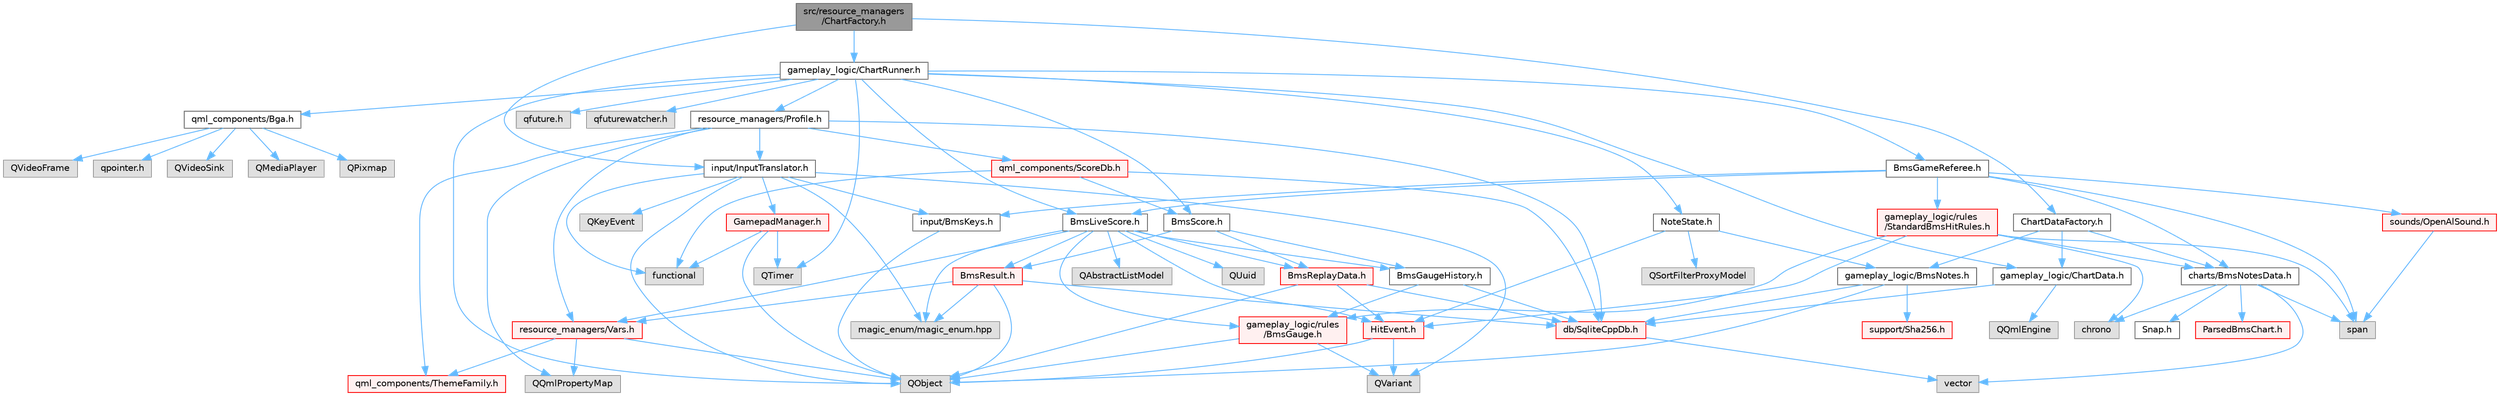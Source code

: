 digraph "src/resource_managers/ChartFactory.h"
{
 // LATEX_PDF_SIZE
  bgcolor="transparent";
  edge [fontname=Helvetica,fontsize=10,labelfontname=Helvetica,labelfontsize=10];
  node [fontname=Helvetica,fontsize=10,shape=box,height=0.2,width=0.4];
  Node1 [id="Node000001",label="src/resource_managers\l/ChartFactory.h",height=0.2,width=0.4,color="gray40", fillcolor="grey60", style="filled", fontcolor="black",tooltip=" "];
  Node1 -> Node2 [id="edge1_Node000001_Node000002",color="steelblue1",style="solid",tooltip=" "];
  Node2 [id="Node000002",label="ChartDataFactory.h",height=0.2,width=0.4,color="grey40", fillcolor="white", style="filled",URL="$ChartDataFactory_8h.html",tooltip=" "];
  Node2 -> Node3 [id="edge2_Node000002_Node000003",color="steelblue1",style="solid",tooltip=" "];
  Node3 [id="Node000003",label="gameplay_logic/ChartData.h",height=0.2,width=0.4,color="grey40", fillcolor="white", style="filled",URL="$ChartData_8h.html",tooltip=" "];
  Node3 -> Node4 [id="edge3_Node000003_Node000004",color="steelblue1",style="solid",tooltip=" "];
  Node4 [id="Node000004",label="QQmlEngine",height=0.2,width=0.4,color="grey60", fillcolor="#E0E0E0", style="filled",tooltip=" "];
  Node3 -> Node5 [id="edge4_Node000003_Node000005",color="steelblue1",style="solid",tooltip=" "];
  Node5 [id="Node000005",label="db/SqliteCppDb.h",height=0.2,width=0.4,color="red", fillcolor="#FFF0F0", style="filled",URL="$SqliteCppDb_8h.html",tooltip=" "];
  Node5 -> Node8 [id="edge5_Node000005_Node000008",color="steelblue1",style="solid",tooltip=" "];
  Node8 [id="Node000008",label="vector",height=0.2,width=0.4,color="grey60", fillcolor="#E0E0E0", style="filled",tooltip=" "];
  Node2 -> Node16 [id="edge6_Node000002_Node000016",color="steelblue1",style="solid",tooltip=" "];
  Node16 [id="Node000016",label="charts/BmsNotesData.h",height=0.2,width=0.4,color="grey40", fillcolor="white", style="filled",URL="$BmsNotesData_8h.html",tooltip=" "];
  Node16 -> Node8 [id="edge7_Node000016_Node000008",color="steelblue1",style="solid",tooltip=" "];
  Node16 -> Node17 [id="edge8_Node000016_Node000017",color="steelblue1",style="solid",tooltip=" "];
  Node17 [id="Node000017",label="chrono",height=0.2,width=0.4,color="grey60", fillcolor="#E0E0E0", style="filled",tooltip=" "];
  Node16 -> Node18 [id="edge9_Node000016_Node000018",color="steelblue1",style="solid",tooltip=" "];
  Node18 [id="Node000018",label="Snap.h",height=0.2,width=0.4,color="grey40", fillcolor="white", style="filled",URL="$Snap_8h.html",tooltip=" "];
  Node16 -> Node19 [id="edge10_Node000016_Node000019",color="steelblue1",style="solid",tooltip=" "];
  Node19 [id="Node000019",label="ParsedBmsChart.h",height=0.2,width=0.4,color="red", fillcolor="#FFF0F0", style="filled",URL="$ParsedBmsChart_8h.html",tooltip=" "];
  Node16 -> Node24 [id="edge11_Node000016_Node000024",color="steelblue1",style="solid",tooltip=" "];
  Node24 [id="Node000024",label="span",height=0.2,width=0.4,color="grey60", fillcolor="#E0E0E0", style="filled",tooltip=" "];
  Node2 -> Node25 [id="edge12_Node000002_Node000025",color="steelblue1",style="solid",tooltip=" "];
  Node25 [id="Node000025",label="gameplay_logic/BmsNotes.h",height=0.2,width=0.4,color="grey40", fillcolor="white", style="filled",URL="$BmsNotes_8h.html",tooltip=" "];
  Node25 -> Node26 [id="edge13_Node000025_Node000026",color="steelblue1",style="solid",tooltip=" "];
  Node26 [id="Node000026",label="QObject",height=0.2,width=0.4,color="grey60", fillcolor="#E0E0E0", style="filled",tooltip=" "];
  Node25 -> Node27 [id="edge14_Node000025_Node000027",color="steelblue1",style="solid",tooltip=" "];
  Node27 [id="Node000027",label="support/Sha256.h",height=0.2,width=0.4,color="red", fillcolor="#FFF0F0", style="filled",URL="$Sha256_8h.html",tooltip=" "];
  Node25 -> Node5 [id="edge15_Node000025_Node000005",color="steelblue1",style="solid",tooltip=" "];
  Node1 -> Node29 [id="edge16_Node000001_Node000029",color="steelblue1",style="solid",tooltip=" "];
  Node29 [id="Node000029",label="gameplay_logic/ChartRunner.h",height=0.2,width=0.4,color="grey40", fillcolor="white", style="filled",URL="$ChartRunner_8h.html",tooltip=" "];
  Node29 -> Node26 [id="edge17_Node000029_Node000026",color="steelblue1",style="solid",tooltip=" "];
  Node29 -> Node30 [id="edge18_Node000029_Node000030",color="steelblue1",style="solid",tooltip=" "];
  Node30 [id="Node000030",label="BmsGameReferee.h",height=0.2,width=0.4,color="grey40", fillcolor="white", style="filled",URL="$BmsGameReferee_8h.html",tooltip=" "];
  Node30 -> Node24 [id="edge19_Node000030_Node000024",color="steelblue1",style="solid",tooltip=" "];
  Node30 -> Node16 [id="edge20_Node000030_Node000016",color="steelblue1",style="solid",tooltip=" "];
  Node30 -> Node31 [id="edge21_Node000030_Node000031",color="steelblue1",style="solid",tooltip=" "];
  Node31 [id="Node000031",label="input/BmsKeys.h",height=0.2,width=0.4,color="grey40", fillcolor="white", style="filled",URL="$BmsKeys_8h.html",tooltip=" "];
  Node31 -> Node26 [id="edge22_Node000031_Node000026",color="steelblue1",style="solid",tooltip=" "];
  Node30 -> Node32 [id="edge23_Node000030_Node000032",color="steelblue1",style="solid",tooltip=" "];
  Node32 [id="Node000032",label="BmsLiveScore.h",height=0.2,width=0.4,color="grey40", fillcolor="white", style="filled",URL="$BmsLiveScore_8h.html",tooltip=" "];
  Node32 -> Node33 [id="edge24_Node000032_Node000033",color="steelblue1",style="solid",tooltip=" "];
  Node33 [id="Node000033",label="magic_enum/magic_enum.hpp",height=0.2,width=0.4,color="grey60", fillcolor="#E0E0E0", style="filled",tooltip=" "];
  Node32 -> Node34 [id="edge25_Node000032_Node000034",color="steelblue1",style="solid",tooltip=" "];
  Node34 [id="Node000034",label="gameplay_logic/rules\l/BmsGauge.h",height=0.2,width=0.4,color="red", fillcolor="#FFF0F0", style="filled",URL="$BmsGauge_8h.html",tooltip=" "];
  Node34 -> Node26 [id="edge26_Node000034_Node000026",color="steelblue1",style="solid",tooltip=" "];
  Node34 -> Node36 [id="edge27_Node000034_Node000036",color="steelblue1",style="solid",tooltip=" "];
  Node36 [id="Node000036",label="QVariant",height=0.2,width=0.4,color="grey60", fillcolor="#E0E0E0", style="filled",tooltip=" "];
  Node32 -> Node37 [id="edge28_Node000032_Node000037",color="steelblue1",style="solid",tooltip=" "];
  Node37 [id="Node000037",label="HitEvent.h",height=0.2,width=0.4,color="red", fillcolor="#FFF0F0", style="filled",URL="$HitEvent_8h.html",tooltip=" "];
  Node37 -> Node26 [id="edge29_Node000037_Node000026",color="steelblue1",style="solid",tooltip=" "];
  Node37 -> Node36 [id="edge30_Node000037_Node000036",color="steelblue1",style="solid",tooltip=" "];
  Node32 -> Node39 [id="edge31_Node000032_Node000039",color="steelblue1",style="solid",tooltip=" "];
  Node39 [id="Node000039",label="BmsResult.h",height=0.2,width=0.4,color="red", fillcolor="#FFF0F0", style="filled",URL="$BmsResult_8h.html",tooltip=" "];
  Node39 -> Node33 [id="edge32_Node000039_Node000033",color="steelblue1",style="solid",tooltip=" "];
  Node39 -> Node5 [id="edge33_Node000039_Node000005",color="steelblue1",style="solid",tooltip=" "];
  Node39 -> Node40 [id="edge34_Node000039_Node000040",color="steelblue1",style="solid",tooltip=" "];
  Node40 [id="Node000040",label="resource_managers/Vars.h",height=0.2,width=0.4,color="red", fillcolor="#FFF0F0", style="filled",URL="$Vars_8h.html",tooltip=" "];
  Node40 -> Node41 [id="edge35_Node000040_Node000041",color="steelblue1",style="solid",tooltip=" "];
  Node41 [id="Node000041",label="qml_components/ThemeFamily.h",height=0.2,width=0.4,color="red", fillcolor="#FFF0F0", style="filled",URL="$ThemeFamily_8h.html",tooltip=" "];
  Node40 -> Node26 [id="edge36_Node000040_Node000026",color="steelblue1",style="solid",tooltip=" "];
  Node40 -> Node44 [id="edge37_Node000040_Node000044",color="steelblue1",style="solid",tooltip=" "];
  Node44 [id="Node000044",label="QQmlPropertyMap",height=0.2,width=0.4,color="grey60", fillcolor="#E0E0E0", style="filled",tooltip=" "];
  Node39 -> Node26 [id="edge38_Node000039_Node000026",color="steelblue1",style="solid",tooltip=" "];
  Node32 -> Node49 [id="edge39_Node000032_Node000049",color="steelblue1",style="solid",tooltip=" "];
  Node49 [id="Node000049",label="BmsGaugeHistory.h",height=0.2,width=0.4,color="grey40", fillcolor="white", style="filled",URL="$BmsGaugeHistory_8h.html",tooltip=" "];
  Node49 -> Node5 [id="edge40_Node000049_Node000005",color="steelblue1",style="solid",tooltip=" "];
  Node49 -> Node34 [id="edge41_Node000049_Node000034",color="steelblue1",style="solid",tooltip=" "];
  Node32 -> Node50 [id="edge42_Node000032_Node000050",color="steelblue1",style="solid",tooltip=" "];
  Node50 [id="Node000050",label="BmsReplayData.h",height=0.2,width=0.4,color="red", fillcolor="#FFF0F0", style="filled",URL="$BmsReplayData_8h.html",tooltip=" "];
  Node50 -> Node37 [id="edge43_Node000050_Node000037",color="steelblue1",style="solid",tooltip=" "];
  Node50 -> Node5 [id="edge44_Node000050_Node000005",color="steelblue1",style="solid",tooltip=" "];
  Node50 -> Node26 [id="edge45_Node000050_Node000026",color="steelblue1",style="solid",tooltip=" "];
  Node32 -> Node40 [id="edge46_Node000032_Node000040",color="steelblue1",style="solid",tooltip=" "];
  Node32 -> Node53 [id="edge47_Node000032_Node000053",color="steelblue1",style="solid",tooltip=" "];
  Node53 [id="Node000053",label="QAbstractListModel",height=0.2,width=0.4,color="grey60", fillcolor="#E0E0E0", style="filled",tooltip=" "];
  Node32 -> Node54 [id="edge48_Node000032_Node000054",color="steelblue1",style="solid",tooltip=" "];
  Node54 [id="Node000054",label="QUuid",height=0.2,width=0.4,color="grey60", fillcolor="#E0E0E0", style="filled",tooltip=" "];
  Node30 -> Node55 [id="edge49_Node000030_Node000055",color="steelblue1",style="solid",tooltip=" "];
  Node55 [id="Node000055",label="gameplay_logic/rules\l/StandardBmsHitRules.h",height=0.2,width=0.4,color="red", fillcolor="#FFF0F0", style="filled",URL="$StandardBmsHitRules_8h.html",tooltip=" "];
  Node55 -> Node16 [id="edge50_Node000055_Node000016",color="steelblue1",style="solid",tooltip=" "];
  Node55 -> Node34 [id="edge51_Node000055_Node000034",color="steelblue1",style="solid",tooltip=" "];
  Node55 -> Node37 [id="edge52_Node000055_Node000037",color="steelblue1",style="solid",tooltip=" "];
  Node55 -> Node24 [id="edge53_Node000055_Node000024",color="steelblue1",style="solid",tooltip=" "];
  Node55 -> Node17 [id="edge54_Node000055_Node000017",color="steelblue1",style="solid",tooltip=" "];
  Node30 -> Node58 [id="edge55_Node000030_Node000058",color="steelblue1",style="solid",tooltip=" "];
  Node58 [id="Node000058",label="sounds/OpenAlSound.h",height=0.2,width=0.4,color="red", fillcolor="#FFF0F0", style="filled",URL="$OpenAlSound_8h.html",tooltip=" "];
  Node58 -> Node24 [id="edge56_Node000058_Node000024",color="steelblue1",style="solid",tooltip=" "];
  Node29 -> Node3 [id="edge57_Node000029_Node000003",color="steelblue1",style="solid",tooltip=" "];
  Node29 -> Node61 [id="edge58_Node000029_Node000061",color="steelblue1",style="solid",tooltip=" "];
  Node61 [id="Node000061",label="BmsScore.h",height=0.2,width=0.4,color="grey40", fillcolor="white", style="filled",URL="$BmsScore_8h.html",tooltip=" "];
  Node61 -> Node49 [id="edge59_Node000061_Node000049",color="steelblue1",style="solid",tooltip=" "];
  Node61 -> Node39 [id="edge60_Node000061_Node000039",color="steelblue1",style="solid",tooltip=" "];
  Node61 -> Node50 [id="edge61_Node000061_Node000050",color="steelblue1",style="solid",tooltip=" "];
  Node29 -> Node32 [id="edge62_Node000029_Node000032",color="steelblue1",style="solid",tooltip=" "];
  Node29 -> Node62 [id="edge63_Node000029_Node000062",color="steelblue1",style="solid",tooltip=" "];
  Node62 [id="Node000062",label="resource_managers/Profile.h",height=0.2,width=0.4,color="grey40", fillcolor="white", style="filled",URL="$Profile_8h.html",tooltip=" "];
  Node62 -> Node40 [id="edge64_Node000062_Node000040",color="steelblue1",style="solid",tooltip=" "];
  Node62 -> Node5 [id="edge65_Node000062_Node000005",color="steelblue1",style="solid",tooltip=" "];
  Node62 -> Node63 [id="edge66_Node000062_Node000063",color="steelblue1",style="solid",tooltip=" "];
  Node63 [id="Node000063",label="input/InputTranslator.h",height=0.2,width=0.4,color="grey40", fillcolor="white", style="filled",URL="$InputTranslator_8h.html",tooltip=" "];
  Node63 -> Node31 [id="edge67_Node000063_Node000031",color="steelblue1",style="solid",tooltip=" "];
  Node63 -> Node64 [id="edge68_Node000063_Node000064",color="steelblue1",style="solid",tooltip=" "];
  Node64 [id="Node000064",label="GamepadManager.h",height=0.2,width=0.4,color="red", fillcolor="#FFF0F0", style="filled",URL="$GamepadManager_8h.html",tooltip=" "];
  Node64 -> Node26 [id="edge69_Node000064_Node000026",color="steelblue1",style="solid",tooltip=" "];
  Node64 -> Node65 [id="edge70_Node000064_Node000065",color="steelblue1",style="solid",tooltip=" "];
  Node65 [id="Node000065",label="QTimer",height=0.2,width=0.4,color="grey60", fillcolor="#E0E0E0", style="filled",tooltip=" "];
  Node64 -> Node68 [id="edge71_Node000064_Node000068",color="steelblue1",style="solid",tooltip=" "];
  Node68 [id="Node000068",label="functional",height=0.2,width=0.4,color="grey60", fillcolor="#E0E0E0", style="filled",tooltip=" "];
  Node63 -> Node69 [id="edge72_Node000063_Node000069",color="steelblue1",style="solid",tooltip=" "];
  Node69 [id="Node000069",label="QKeyEvent",height=0.2,width=0.4,color="grey60", fillcolor="#E0E0E0", style="filled",tooltip=" "];
  Node63 -> Node26 [id="edge73_Node000063_Node000026",color="steelblue1",style="solid",tooltip=" "];
  Node63 -> Node36 [id="edge74_Node000063_Node000036",color="steelblue1",style="solid",tooltip=" "];
  Node63 -> Node33 [id="edge75_Node000063_Node000033",color="steelblue1",style="solid",tooltip=" "];
  Node63 -> Node68 [id="edge76_Node000063_Node000068",color="steelblue1",style="solid",tooltip=" "];
  Node62 -> Node70 [id="edge77_Node000062_Node000070",color="steelblue1",style="solid",tooltip=" "];
  Node70 [id="Node000070",label="qml_components/ScoreDb.h",height=0.2,width=0.4,color="red", fillcolor="#FFF0F0", style="filled",URL="$ScoreDb_8h.html",tooltip=" "];
  Node70 -> Node68 [id="edge78_Node000070_Node000068",color="steelblue1",style="solid",tooltip=" "];
  Node70 -> Node5 [id="edge79_Node000070_Node000005",color="steelblue1",style="solid",tooltip=" "];
  Node70 -> Node61 [id="edge80_Node000070_Node000061",color="steelblue1",style="solid",tooltip=" "];
  Node62 -> Node44 [id="edge81_Node000062_Node000044",color="steelblue1",style="solid",tooltip=" "];
  Node62 -> Node41 [id="edge82_Node000062_Node000041",color="steelblue1",style="solid",tooltip=" "];
  Node29 -> Node76 [id="edge83_Node000029_Node000076",color="steelblue1",style="solid",tooltip=" "];
  Node76 [id="Node000076",label="qml_components/Bga.h",height=0.2,width=0.4,color="grey40", fillcolor="white", style="filled",URL="$Bga_8h.html",tooltip=" "];
  Node76 -> Node77 [id="edge84_Node000076_Node000077",color="steelblue1",style="solid",tooltip=" "];
  Node77 [id="Node000077",label="QVideoSink",height=0.2,width=0.4,color="grey60", fillcolor="#E0E0E0", style="filled",tooltip=" "];
  Node76 -> Node78 [id="edge85_Node000076_Node000078",color="steelblue1",style="solid",tooltip=" "];
  Node78 [id="Node000078",label="QMediaPlayer",height=0.2,width=0.4,color="grey60", fillcolor="#E0E0E0", style="filled",tooltip=" "];
  Node76 -> Node79 [id="edge86_Node000076_Node000079",color="steelblue1",style="solid",tooltip=" "];
  Node79 [id="Node000079",label="QPixmap",height=0.2,width=0.4,color="grey60", fillcolor="#E0E0E0", style="filled",tooltip=" "];
  Node76 -> Node80 [id="edge87_Node000076_Node000080",color="steelblue1",style="solid",tooltip=" "];
  Node80 [id="Node000080",label="QVideoFrame",height=0.2,width=0.4,color="grey60", fillcolor="#E0E0E0", style="filled",tooltip=" "];
  Node76 -> Node81 [id="edge88_Node000076_Node000081",color="steelblue1",style="solid",tooltip=" "];
  Node81 [id="Node000081",label="qpointer.h",height=0.2,width=0.4,color="grey60", fillcolor="#E0E0E0", style="filled",tooltip=" "];
  Node29 -> Node82 [id="edge89_Node000029_Node000082",color="steelblue1",style="solid",tooltip=" "];
  Node82 [id="Node000082",label="NoteState.h",height=0.2,width=0.4,color="grey40", fillcolor="white", style="filled",URL="$NoteState_8h.html",tooltip=" "];
  Node82 -> Node25 [id="edge90_Node000082_Node000025",color="steelblue1",style="solid",tooltip=" "];
  Node82 -> Node37 [id="edge91_Node000082_Node000037",color="steelblue1",style="solid",tooltip=" "];
  Node82 -> Node83 [id="edge92_Node000082_Node000083",color="steelblue1",style="solid",tooltip=" "];
  Node83 [id="Node000083",label="QSortFilterProxyModel",height=0.2,width=0.4,color="grey60", fillcolor="#E0E0E0", style="filled",tooltip=" "];
  Node29 -> Node65 [id="edge93_Node000029_Node000065",color="steelblue1",style="solid",tooltip=" "];
  Node29 -> Node84 [id="edge94_Node000029_Node000084",color="steelblue1",style="solid",tooltip=" "];
  Node84 [id="Node000084",label="qfuture.h",height=0.2,width=0.4,color="grey60", fillcolor="#E0E0E0", style="filled",tooltip=" "];
  Node29 -> Node85 [id="edge95_Node000029_Node000085",color="steelblue1",style="solid",tooltip=" "];
  Node85 [id="Node000085",label="qfuturewatcher.h",height=0.2,width=0.4,color="grey60", fillcolor="#E0E0E0", style="filled",tooltip=" "];
  Node1 -> Node63 [id="edge96_Node000001_Node000063",color="steelblue1",style="solid",tooltip=" "];
}
